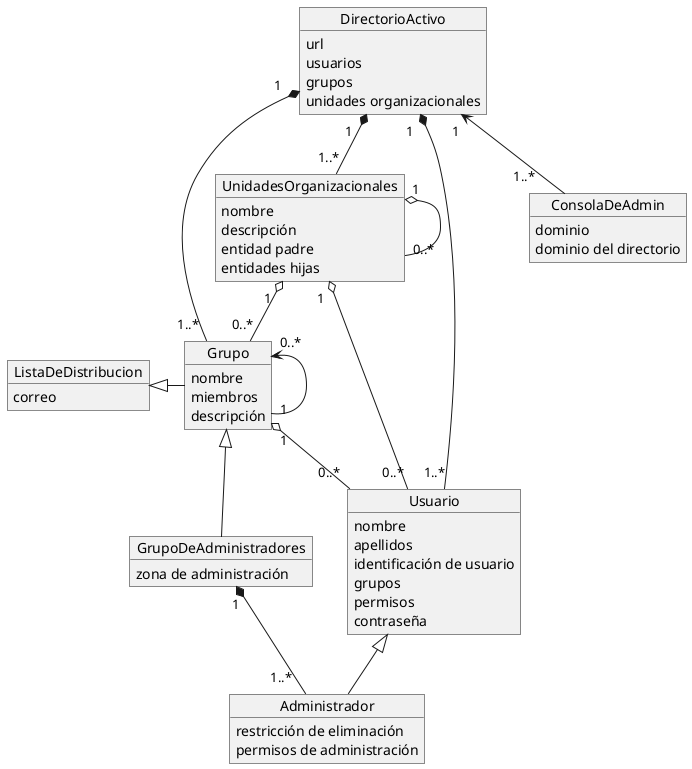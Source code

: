 @startuml domain diagram

object DirectorioActivo {
    url
    usuarios
    grupos
    unidades organizacionales
}

object Usuario {
    nombre
    apellidos
    identificación de usuario
    grupos
    permisos
    contraseña

}

object Grupo {
    nombre
    miembros
    descripción
}

object ListaDeDistribucion {
    correo
}

object ConsolaDeAdmin {
    dominio
    dominio del directorio
}

object Administrador {
    restricción de eliminación
    permisos de administración
}

object GrupoDeAdministradores {
    zona de administración
}

object UnidadesOrganizacionales {
    nombre
    descripción
    entidad padre
    entidades hijas
}


DirectorioActivo "1   " <-- "1..*     " ConsolaDeAdmin
DirectorioActivo "1   " *--- "1..* " Grupo
DirectorioActivo "1   " *-- "1..*" Usuario
DirectorioActivo "1   " *- "1..*" UnidadesOrganizacionales


ListaDeDistribucion <|- Grupo
Grupo"0..*" <- "1" Grupo
Grupo <|-- GrupoDeAdministradores
GrupoDeAdministradores "1" *-- "1..*  "Administrador
Usuario <|-- Administrador
Grupo "1" o-- "0..*" Usuario

UnidadesOrganizacionales "1  " o-- "0..*"Usuario
UnidadesOrganizacionales "1  " o-- "0..*"Grupo
UnidadesOrganizacionales "1  " o-- "0..*"UnidadesOrganizacionales
@enduml
